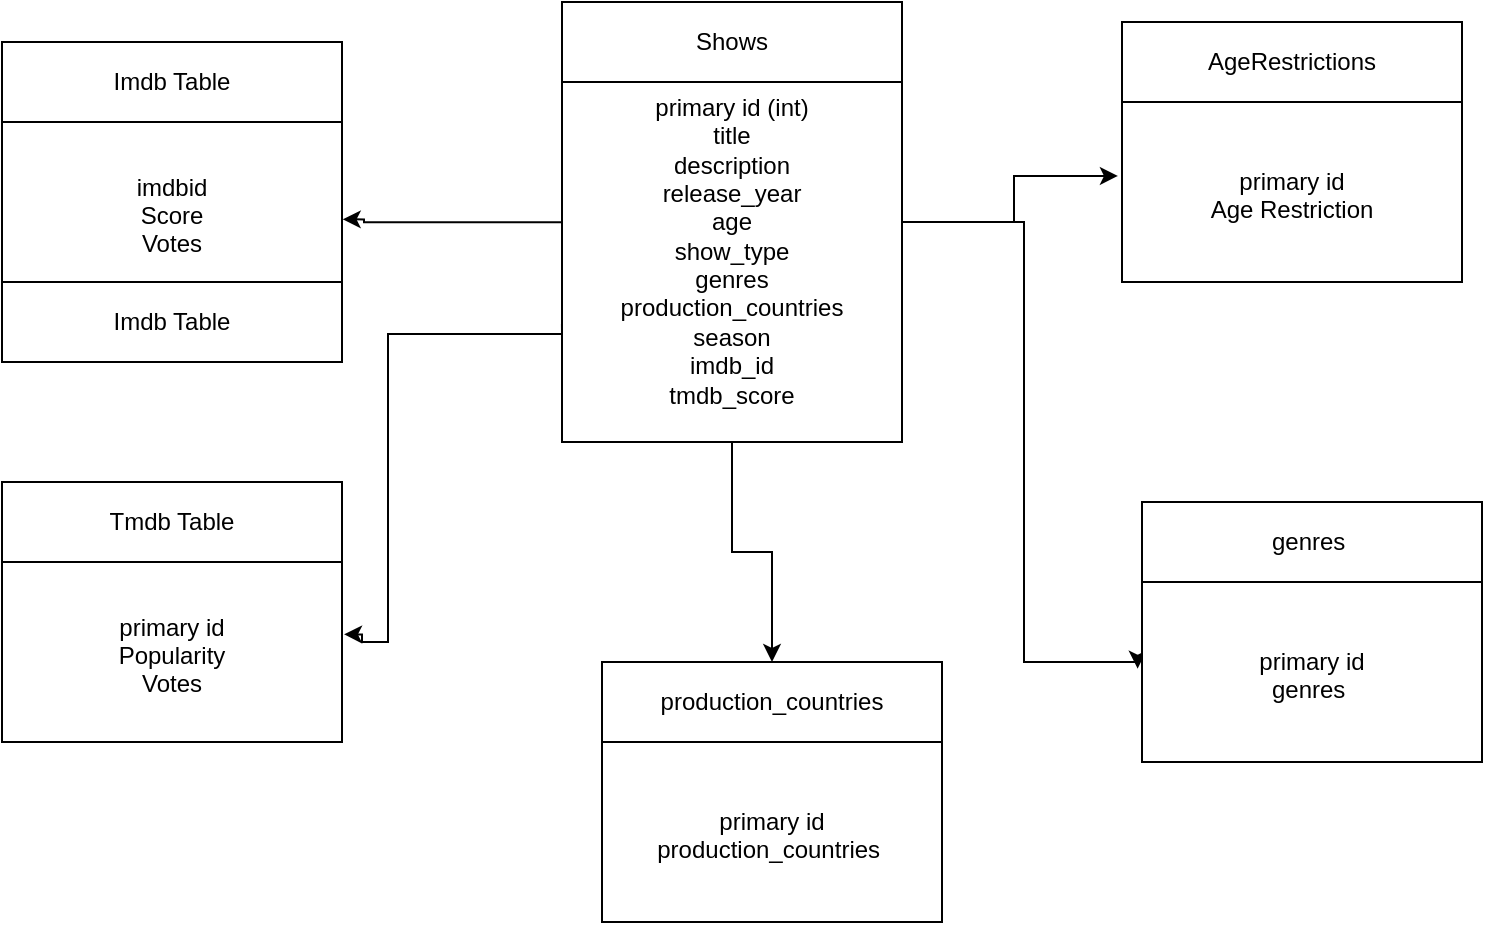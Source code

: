 <mxfile version="22.0.4" type="github">
  <diagram id="R2lEEEUBdFMjLlhIrx00" name="Page-1">
    <mxGraphModel dx="857" dy="617" grid="1" gridSize="10" guides="1" tooltips="1" connect="1" arrows="1" fold="1" page="1" pageScale="1" pageWidth="850" pageHeight="1100" math="0" shadow="0" extFonts="Permanent Marker^https://fonts.googleapis.com/css?family=Permanent+Marker">
      <root>
        <mxCell id="0" />
        <mxCell id="1" parent="0" />
        <mxCell id="1mtEhMqbldk43q9hsSjy-6" value="" style="edgeStyle=orthogonalEdgeStyle;rounded=0;orthogonalLoop=1;jettySize=auto;html=1;entryX=-0.012;entryY=0.592;entryDx=0;entryDy=0;entryPerimeter=0;" edge="1" parent="1" target="1mtEhMqbldk43q9hsSjy-4">
          <mxGeometry relative="1" as="geometry">
            <mxPoint x="510" y="185" as="sourcePoint" />
            <mxPoint x="620" y="150" as="targetPoint" />
            <Array as="points">
              <mxPoint x="510" y="230" />
              <mxPoint x="566" y="230" />
              <mxPoint x="566" y="207" />
            </Array>
          </mxGeometry>
        </mxCell>
        <mxCell id="1mtEhMqbldk43q9hsSjy-9" value="" style="edgeStyle=orthogonalEdgeStyle;rounded=0;orthogonalLoop=1;jettySize=auto;html=1;exitX=-0.006;exitY=0.864;exitDx=0;exitDy=0;entryX=1.002;entryY=0.682;entryDx=0;entryDy=0;entryPerimeter=0;exitPerimeter=0;" edge="1" parent="1" target="1mtEhMqbldk43q9hsSjy-7">
          <mxGeometry relative="1" as="geometry">
            <mxPoint x="360" y="230.08" as="sourcePoint" />
            <mxPoint x="241.02" y="130.01" as="targetPoint" />
            <Array as="points">
              <mxPoint x="241" y="230" />
              <mxPoint x="241" y="229" />
            </Array>
          </mxGeometry>
        </mxCell>
        <mxCell id="1mtEhMqbldk43q9hsSjy-20" value="" style="edgeStyle=orthogonalEdgeStyle;rounded=0;orthogonalLoop=1;jettySize=auto;html=1;exitX=-0.014;exitY=0.205;exitDx=0;exitDy=0;exitPerimeter=0;entryX=1.006;entryY=0.586;entryDx=0;entryDy=0;entryPerimeter=0;" edge="1" parent="1" target="1mtEhMqbldk43q9hsSjy-10">
          <mxGeometry relative="1" as="geometry">
            <mxPoint x="339.97" y="281" as="sourcePoint" />
            <mxPoint x="240" y="430" as="targetPoint" />
            <Array as="points">
              <mxPoint x="340" y="286" />
              <mxPoint x="253" y="286" />
              <mxPoint x="253" y="440" />
              <mxPoint x="240" y="440" />
              <mxPoint x="240" y="436" />
            </Array>
          </mxGeometry>
        </mxCell>
        <mxCell id="1mtEhMqbldk43q9hsSjy-22" value="" style="edgeStyle=orthogonalEdgeStyle;rounded=0;orthogonalLoop=1;jettySize=auto;html=1;" edge="1" parent="1" source="1mtEhMqbldk43q9hsSjy-2" target="1mtEhMqbldk43q9hsSjy-16">
          <mxGeometry relative="1" as="geometry" />
        </mxCell>
        <mxCell id="1mtEhMqbldk43q9hsSjy-23" style="edgeStyle=orthogonalEdgeStyle;rounded=0;orthogonalLoop=1;jettySize=auto;html=1;entryX=-0.013;entryY=0.641;entryDx=0;entryDy=0;entryPerimeter=0;" edge="1" parent="1" source="1mtEhMqbldk43q9hsSjy-2" target="1mtEhMqbldk43q9hsSjy-13">
          <mxGeometry relative="1" as="geometry">
            <mxPoint x="570" y="460" as="targetPoint" />
            <Array as="points">
              <mxPoint x="571" y="230" />
              <mxPoint x="571" y="450" />
              <mxPoint x="628" y="450" />
            </Array>
          </mxGeometry>
        </mxCell>
        <mxCell id="1mtEhMqbldk43q9hsSjy-2" value="&lt;br&gt;&lt;br&gt;primary id (int)&lt;br&gt;title&lt;br&gt;description&lt;br&gt;release_year&lt;br&gt;age&lt;br&gt;show_type&lt;br&gt;genres&lt;br&gt;production_countries&lt;br&gt;season&lt;br&gt;imdb_id&lt;br&gt;tmdb_score" style="rounded=0;whiteSpace=wrap;html=1;" vertex="1" parent="1">
          <mxGeometry x="340" y="120" width="170" height="220" as="geometry" />
        </mxCell>
        <mxCell id="1mtEhMqbldk43q9hsSjy-3" value="Shows" style="rounded=0;whiteSpace=wrap;html=1;" vertex="1" parent="1">
          <mxGeometry x="340" y="120" width="170" height="40" as="geometry" />
        </mxCell>
        <mxCell id="1mtEhMqbldk43q9hsSjy-4" value="&lt;br&gt;&lt;br&gt;&lt;br&gt;primary id&lt;br&gt;Age Restriction" style="rounded=0;whiteSpace=wrap;html=1;" vertex="1" parent="1">
          <mxGeometry x="620" y="130" width="170" height="130" as="geometry" />
        </mxCell>
        <mxCell id="1mtEhMqbldk43q9hsSjy-5" value="AgeRestrictions" style="rounded=0;whiteSpace=wrap;html=1;" vertex="1" parent="1">
          <mxGeometry x="620" y="130" width="170" height="40" as="geometry" />
        </mxCell>
        <mxCell id="1mtEhMqbldk43q9hsSjy-7" value="&lt;br&gt;&lt;br&gt;&lt;br&gt;imdbid&lt;br&gt;Score&lt;br&gt;Votes" style="rounded=0;whiteSpace=wrap;html=1;" vertex="1" parent="1">
          <mxGeometry x="60" y="140" width="170" height="130" as="geometry" />
        </mxCell>
        <mxCell id="1mtEhMqbldk43q9hsSjy-8" value="Imdb Table" style="rounded=0;whiteSpace=wrap;html=1;" vertex="1" parent="1">
          <mxGeometry x="60" y="140" width="170" height="40" as="geometry" />
        </mxCell>
        <mxCell id="1mtEhMqbldk43q9hsSjy-10" value="&lt;br&gt;&lt;br&gt;&lt;br&gt;primary id&lt;br&gt;Popularity&lt;br&gt;Votes" style="rounded=0;whiteSpace=wrap;html=1;" vertex="1" parent="1">
          <mxGeometry x="60" y="360" width="170" height="130" as="geometry" />
        </mxCell>
        <mxCell id="1mtEhMqbldk43q9hsSjy-11" value="Tmdb Table" style="rounded=0;whiteSpace=wrap;html=1;" vertex="1" parent="1">
          <mxGeometry x="60" y="360" width="170" height="40" as="geometry" />
        </mxCell>
        <mxCell id="1mtEhMqbldk43q9hsSjy-13" value="&lt;br&gt;&lt;br&gt;&lt;br&gt;primary id&lt;br&gt;genres&amp;nbsp;" style="rounded=0;whiteSpace=wrap;html=1;" vertex="1" parent="1">
          <mxGeometry x="630" y="370" width="170" height="130" as="geometry" />
        </mxCell>
        <mxCell id="1mtEhMqbldk43q9hsSjy-14" value="genres&amp;nbsp;" style="rounded=0;whiteSpace=wrap;html=1;" vertex="1" parent="1">
          <mxGeometry x="630" y="370" width="170" height="40" as="geometry" />
        </mxCell>
        <mxCell id="1mtEhMqbldk43q9hsSjy-15" value="&lt;br&gt;&lt;br&gt;&lt;br&gt;primary id&lt;br&gt;production_countries&amp;nbsp;" style="rounded=0;whiteSpace=wrap;html=1;" vertex="1" parent="1">
          <mxGeometry x="360" y="450" width="170" height="130" as="geometry" />
        </mxCell>
        <mxCell id="1mtEhMqbldk43q9hsSjy-16" value="production_countries" style="rounded=0;whiteSpace=wrap;html=1;" vertex="1" parent="1">
          <mxGeometry x="360" y="450" width="170" height="40" as="geometry" />
        </mxCell>
        <mxCell id="1mtEhMqbldk43q9hsSjy-17" value="Imdb Table" style="rounded=0;whiteSpace=wrap;html=1;" vertex="1" parent="1">
          <mxGeometry x="60" y="260" width="170" height="40" as="geometry" />
        </mxCell>
      </root>
    </mxGraphModel>
  </diagram>
</mxfile>

